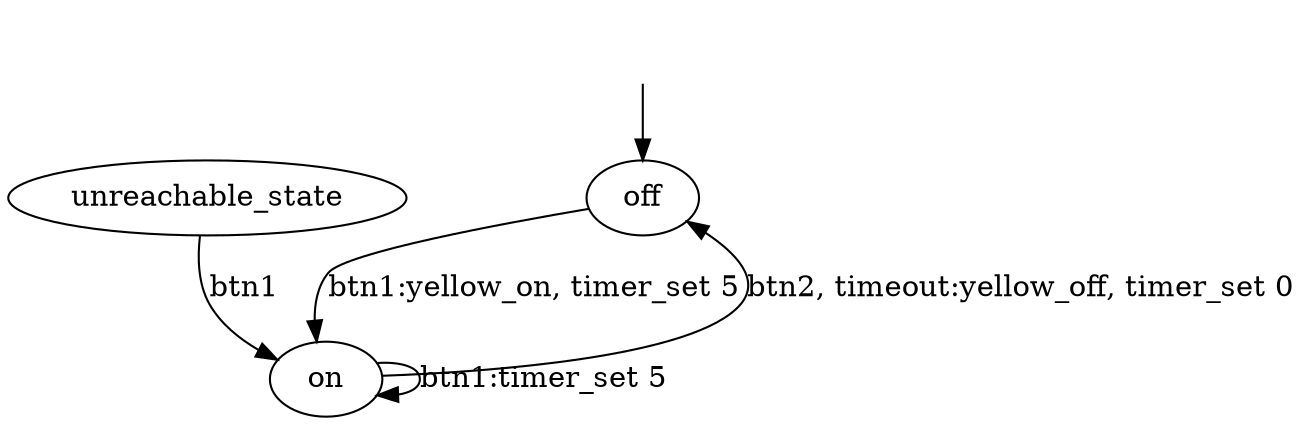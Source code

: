 digraph G {
    edge [comment="Wildcard node added automatic in EG."];
    node [comment="Wildcard node added automatic in EG."];
    "off";
    "on";
    "START" [style="invis"];
    "START" -> "off";
    "off" -> "on"  [label="btn1:yellow_on, timer_set 5"];
    "on" -> "off"  [label="btn2, timeout:yellow_off, timer_set 0"];
    "on" -> "on"  [label="btn1:timer_set 5"];
    "unreachable_state";
    "unreachable_state" -> "on"  [label="btn1"];
}

